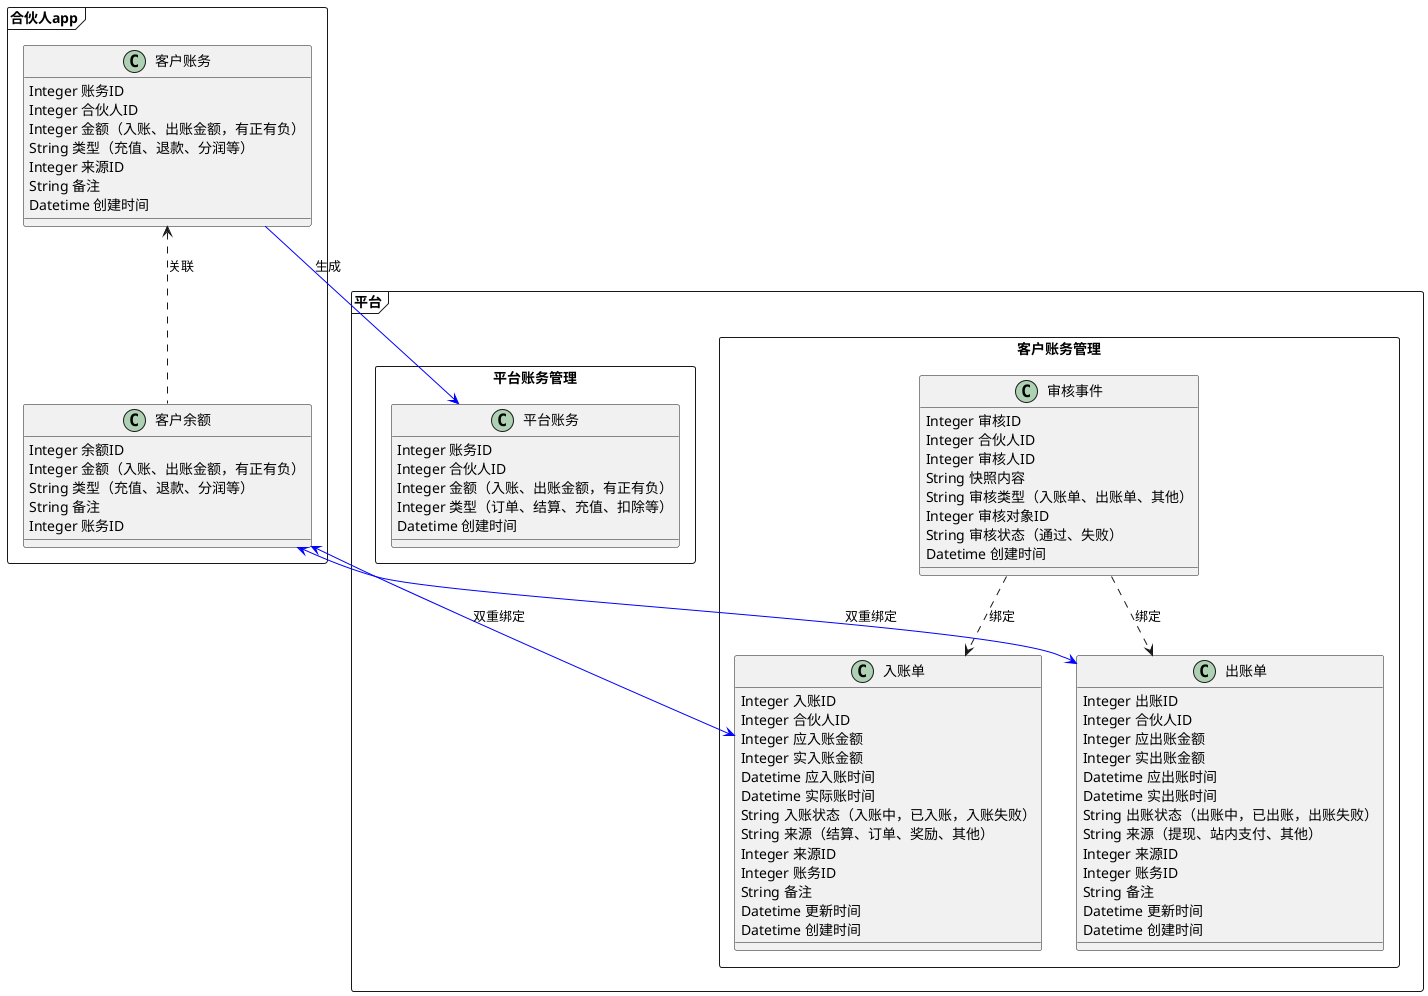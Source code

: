 @startuml

package 合伙人app <<Frame>> {
    class 客户余额 {
        Integer 余额ID
        Integer 金额（入账、出账金额，有正有负）
        String 类型（充值、退款、分润等）
        String 备注
        Integer 账务ID
    }
    
    class 客户账务 {
        Integer 账务ID
        Integer 合伙人ID
        Integer 金额（入账、出账金额，有正有负）
        String 类型（充值、退款、分润等）
        Integer 来源ID
        String 备注
        Datetime 创建时间
    }


    客户账务 <.. 客户余额: 关联
}


package 平台 <<Frame>> {

    package 客户账务管理 <<Rectangle>> {
    
        class 入账单 {
            Integer 入账ID
            Integer 合伙人ID
            Integer 应入账金额
            Integer 实入账金额
            Datetime 应入账时间
            Datetime 实际账时间
            String 入账状态（入账中，已入账，入账失败）
            String 来源（结算、订单、奖励、其他）
            Integer 来源ID
            Integer 账务ID
            String 备注
            Datetime 更新时间
            Datetime 创建时间
        }
        
        class 出账单 {
            Integer 出账ID
            Integer 合伙人ID
            Integer 应出账金额
            Integer 实出账金额
            Datetime 应出账时间
            Datetime 实出账时间
            String 出账状态（出账中，已出账，出账失败）
            String 来源（提现、站内支付、其他）
            Integer 来源ID
            Integer 账务ID
            String 备注
            Datetime 更新时间
            Datetime 创建时间
        }
        
        
        class 审核事件 {
            Integer 审核ID
            Integer 合伙人ID
            Integer 审核人ID
            String 快照内容
            String 审核类型（入账单、出账单、其他）
            Integer 审核对象ID
            String 审核状态（通过、失败）
            Datetime 创建时间
        }


       	审核事件 ..> 入账单 : 绑定
        审核事件 ..> 出账单 : 绑定
    }


    package 平台账务管理 <<Rectangle>> {
        class 平台账务 {
            Integer 账务ID
            Integer 合伙人ID
            Integer 金额（入账、出账金额，有正有负）
            Integer 类型（订单、结算、充值、扣除等）
            Datetime 创建时间
        }
    }
}

客户余额 <-[#blue]-> 入账单 : 双重绑定
客户余额 <-[#blue]-> 出账单 : 双重绑定
客户账务 -[#blue]-> 平台账务: 生成

@enduml
